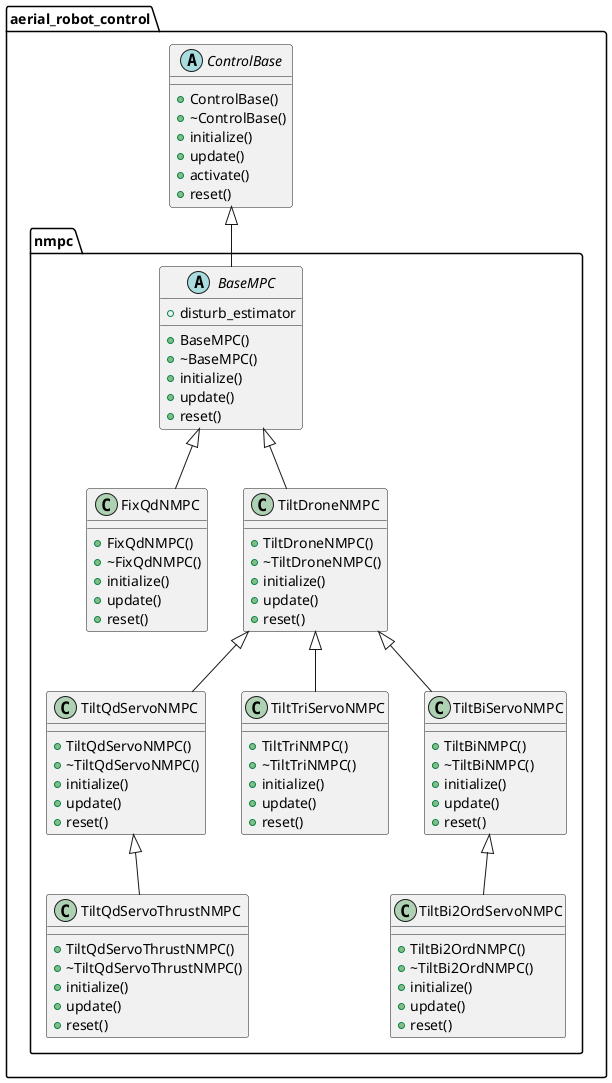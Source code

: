 @startuml
'https://plantuml.com/class-diagram

set namespaceSeparator ::

abstract class aerial_robot_control::ControlBase {
    + ControlBase()
    + ~ControlBase()
    + initialize()
    + update()
    + activate()
    + reset()
}

abstract class aerial_robot_control::nmpc::BaseMPC extends aerial_robot_control::ControlBase {
    + disturb_estimator
    + BaseMPC()
    + ~BaseMPC()
    + initialize()
    + update()
    + reset()
}

class aerial_robot_control::nmpc::FixQdNMPC extends aerial_robot_control::nmpc::BaseMPC {
'x_dim = 13, u_dim = 4'
    + FixQdNMPC()
    + ~FixQdNMPC()
    + initialize()
    + update()
    + reset()
}

class aerial_robot_control::nmpc::TiltDroneNMPC extends aerial_robot_control::nmpc::BaseMPC {
    + TiltDroneNMPC()
    + ~TiltDroneNMPC()
    + initialize()
    + update()
    + reset()
}

'class aerial_robot_control::nmpc::TiltQdNMPC extends aerial_robot_control::nmpc::FixQdNMPC {
''x_dim = 13, u_dim = 8'
'    + TiltQdNMPC()
'    + ~TiltQdNMPC()
'    + initialize()
'    + update()
'    + reset()
'}

class aerial_robot_control::nmpc::TiltQdServoNMPC extends aerial_robot_control::nmpc::TiltDroneNMPC {
'x_dim = 17, u_dim = 8'
    + TiltQdServoNMPC()
    + ~TiltQdServoNMPC()
    + initialize()
    + update()
    + reset()
}

class aerial_robot_control::nmpc::TiltQdServoThrustNMPC extends aerial_robot_control::nmpc::TiltQdServoNMPC {
'x_dim = 21, u_dim = 8'
    + TiltQdServoThrustNMPC()
    + ~TiltQdServoThrustNMPC()
    + initialize()
    + update()
    + reset()
}

class aerial_robot_control::nmpc::TiltTriServoNMPC extends aerial_robot_control::nmpc::TiltDroneNMPC {
'x_dim = 16, u_dim = 6'
    + TiltTriNMPC()
    + ~TiltTriNMPC()
    + initialize()
    + update()
    + reset()
}

class aerial_robot_control::nmpc::TiltBiServoNMPC extends aerial_robot_control::nmpc::TiltDroneNMPC {
'x_dim = 15, u_dim = 4'
    + TiltBiNMPC()
    + ~TiltBiNMPC()
    + initialize()
    + update()
    + reset()
}

class aerial_robot_control::nmpc::TiltBi2OrdServoNMPC extends aerial_robot_control::nmpc::TiltBiServoNMPC {
'x_dim = 17, u_dim = 4'
    + TiltBi2OrdNMPC()
    + ~TiltBi2OrdNMPC()
    + initialize()
    + update()
    + reset()
}

@enduml